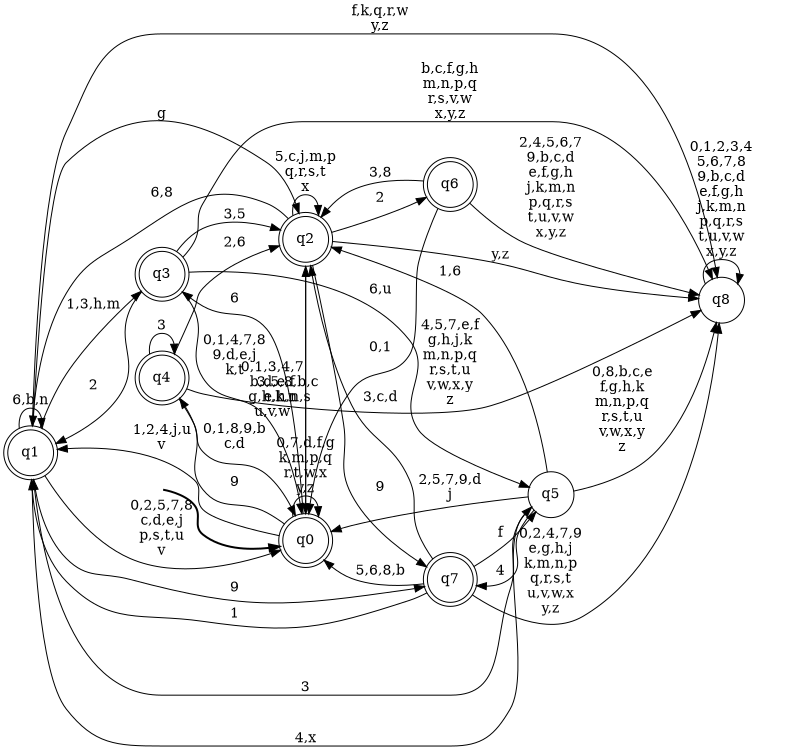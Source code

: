digraph BlueStar {
__start0 [style = invis, shape = none, label = "", width = 0, height = 0];

rankdir=LR;
size="8,5";

s0 [style="rounded,filled", color="black", fillcolor="white" shape="doublecircle", label="q0"];
s1 [style="rounded,filled", color="black", fillcolor="white" shape="doublecircle", label="q1"];
s2 [style="rounded,filled", color="black", fillcolor="white" shape="doublecircle", label="q2"];
s3 [style="rounded,filled", color="black", fillcolor="white" shape="doublecircle", label="q3"];
s4 [style="rounded,filled", color="black", fillcolor="white" shape="doublecircle", label="q4"];
s5 [style="filled", color="black", fillcolor="white" shape="circle", label="q5"];
s6 [style="rounded,filled", color="black", fillcolor="white" shape="doublecircle", label="q6"];
s7 [style="rounded,filled", color="black", fillcolor="white" shape="doublecircle", label="q7"];
s8 [style="filled", color="black", fillcolor="white" shape="circle", label="q8"];
subgraph cluster_main { 
	graph [pad=".75", ranksep="0.15", nodesep="0.15"];
	 style=invis; 
	__start0 -> s0 [penwidth=2];
}
s0 -> s0 [label="0,7,d,f,g\nk,m,p,q\nr,t,w,x\ny,z"];
s0 -> s1 [label="1,2,4,j,u\nv"];
s0 -> s2 [label="3,5,8,b,c\ne,h,n,s"];
s0 -> s3 [label="6"];
s0 -> s4 [label="9"];
s1 -> s0 [label="0,2,5,7,8\nc,d,e,j\np,s,t,u\nv"];
s1 -> s1 [label="6,b,n"];
s1 -> s2 [label="g"];
s1 -> s3 [label="1,3,h,m"];
s1 -> s5 [label="4,x"];
s1 -> s7 [label="9"];
s1 -> s8 [label="f,k,q,r,w\ny,z"];
s2 -> s0 [label="0,1,3,4,7\nb,d,e,f\ng,h,k,n\nu,v,w"];
s2 -> s1 [label="6,8"];
s2 -> s2 [label="5,c,j,m,p\nq,r,s,t\nx"];
s2 -> s6 [label="2"];
s2 -> s7 [label="9"];
s2 -> s8 [label="y,z"];
s3 -> s0 [label="0,1,4,7,8\n9,d,e,j\nk,t"];
s3 -> s1 [label="2"];
s3 -> s2 [label="3,5"];
s3 -> s5 [label="6,u"];
s3 -> s8 [label="b,c,f,g,h\nm,n,p,q\nr,s,v,w\nx,y,z"];
s4 -> s0 [label="0,1,8,9,b\nc,d"];
s4 -> s2 [label="2,6"];
s4 -> s4 [label="3"];
s4 -> s8 [label="4,5,7,e,f\ng,h,j,k\nm,n,p,q\nr,s,t,u\nv,w,x,y\nz"];
s5 -> s0 [label="2,5,7,9,d\nj"];
s5 -> s1 [label="3"];
s5 -> s2 [label="1,6"];
s5 -> s7 [label="4"];
s5 -> s8 [label="0,8,b,c,e\nf,g,h,k\nm,n,p,q\nr,s,t,u\nv,w,x,y\nz"];
s6 -> s0 [label="0,1"];
s6 -> s2 [label="3,8"];
s6 -> s8 [label="2,4,5,6,7\n9,b,c,d\ne,f,g,h\nj,k,m,n\np,q,r,s\nt,u,v,w\nx,y,z"];
s7 -> s0 [label="5,6,8,b"];
s7 -> s1 [label="1"];
s7 -> s2 [label="3,c,d"];
s7 -> s5 [label="f"];
s7 -> s8 [label="0,2,4,7,9\ne,g,h,j\nk,m,n,p\nq,r,s,t\nu,v,w,x\ny,z"];
s8 -> s8 [label="0,1,2,3,4\n5,6,7,8\n9,b,c,d\ne,f,g,h\nj,k,m,n\np,q,r,s\nt,u,v,w\nx,y,z"];

}